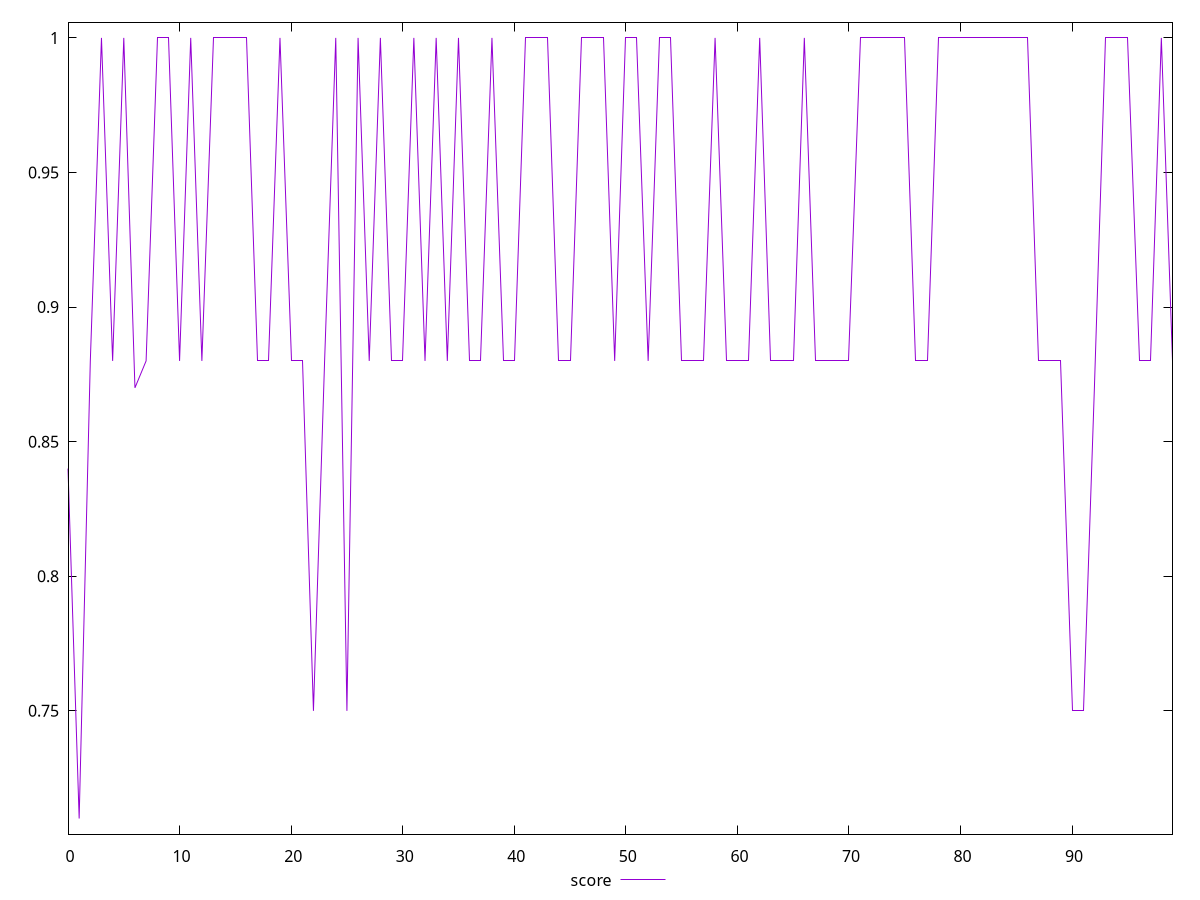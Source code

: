 reset

$score <<EOF
0 0.84
1 0.71
2 0.88
3 1
4 0.88
5 1
6 0.87
7 0.88
8 1
9 1
10 0.88
11 1
12 0.88
13 1
14 1
15 1
16 1
17 0.88
18 0.88
19 1
20 0.88
21 0.88
22 0.75
23 0.88
24 1
25 0.75
26 1
27 0.88
28 1
29 0.88
30 0.88
31 1
32 0.88
33 1
34 0.88
35 1
36 0.88
37 0.88
38 1
39 0.88
40 0.88
41 1
42 1
43 1
44 0.88
45 0.88
46 1
47 1
48 1
49 0.88
50 1
51 1
52 0.88
53 1
54 1
55 0.88
56 0.88
57 0.88
58 1
59 0.88
60 0.88
61 0.88
62 1
63 0.88
64 0.88
65 0.88
66 1
67 0.88
68 0.88
69 0.88
70 0.88
71 1
72 1
73 1
74 1
75 1
76 0.88
77 0.88
78 1
79 1
80 1
81 1
82 1
83 1
84 1
85 1
86 1
87 0.88
88 0.88
89 0.88
90 0.75
91 0.75
92 0.87
93 1
94 1
95 1
96 0.88
97 0.88
98 1
99 0.88
EOF

set key outside below
set xrange [0:99]
set yrange [0.7041999999999999:1.0058]
set trange [0.7041999999999999:1.0058]
set terminal svg size 640, 500 enhanced background rgb 'white'
set output "report_00019_2021-02-10T18-14-37.922Z//uses-http2/samples/pages+cached/score/values.svg"

plot $score title "score" with line

reset
